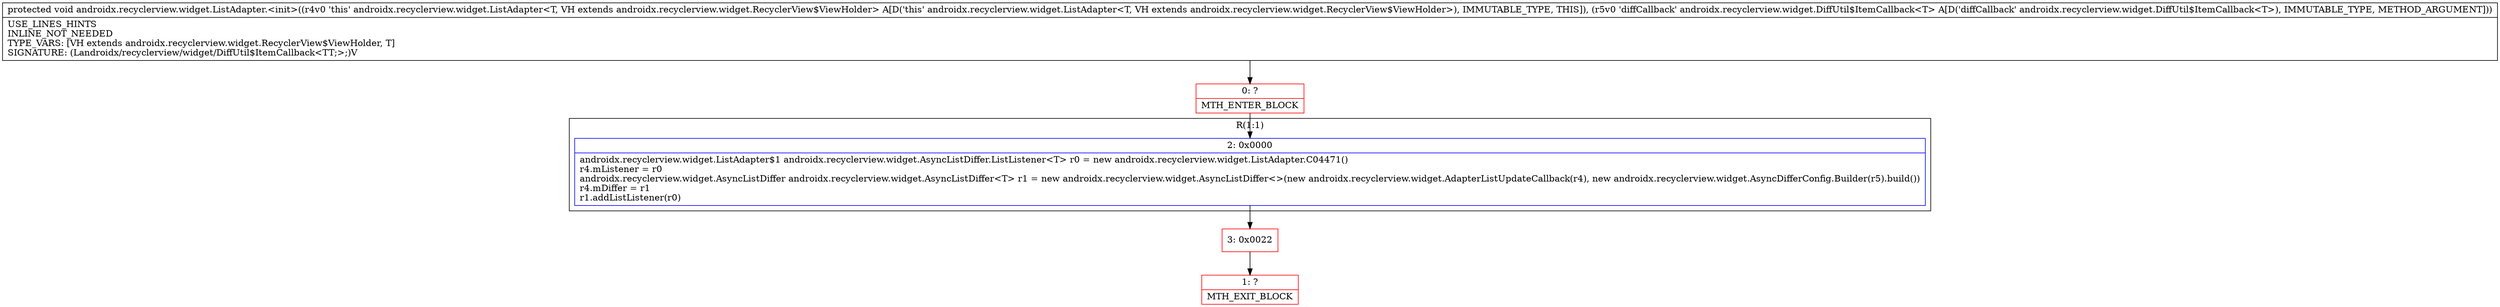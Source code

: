 digraph "CFG forandroidx.recyclerview.widget.ListAdapter.\<init\>(Landroidx\/recyclerview\/widget\/DiffUtil$ItemCallback;)V" {
subgraph cluster_Region_1243648733 {
label = "R(1:1)";
node [shape=record,color=blue];
Node_2 [shape=record,label="{2\:\ 0x0000|androidx.recyclerview.widget.ListAdapter$1 androidx.recyclerview.widget.AsyncListDiffer.ListListener\<T\> r0 = new androidx.recyclerview.widget.ListAdapter.C04471()\lr4.mListener = r0\landroidx.recyclerview.widget.AsyncListDiffer androidx.recyclerview.widget.AsyncListDiffer\<T\> r1 = new androidx.recyclerview.widget.AsyncListDiffer\<\>(new androidx.recyclerview.widget.AdapterListUpdateCallback(r4), new androidx.recyclerview.widget.AsyncDifferConfig.Builder(r5).build())\lr4.mDiffer = r1\lr1.addListListener(r0)\l}"];
}
Node_0 [shape=record,color=red,label="{0\:\ ?|MTH_ENTER_BLOCK\l}"];
Node_3 [shape=record,color=red,label="{3\:\ 0x0022}"];
Node_1 [shape=record,color=red,label="{1\:\ ?|MTH_EXIT_BLOCK\l}"];
MethodNode[shape=record,label="{protected void androidx.recyclerview.widget.ListAdapter.\<init\>((r4v0 'this' androidx.recyclerview.widget.ListAdapter\<T, VH extends androidx.recyclerview.widget.RecyclerView$ViewHolder\> A[D('this' androidx.recyclerview.widget.ListAdapter\<T, VH extends androidx.recyclerview.widget.RecyclerView$ViewHolder\>), IMMUTABLE_TYPE, THIS]), (r5v0 'diffCallback' androidx.recyclerview.widget.DiffUtil$ItemCallback\<T\> A[D('diffCallback' androidx.recyclerview.widget.DiffUtil$ItemCallback\<T\>), IMMUTABLE_TYPE, METHOD_ARGUMENT]))  | USE_LINES_HINTS\lINLINE_NOT_NEEDED\lTYPE_VARS: [VH extends androidx.recyclerview.widget.RecyclerView$ViewHolder, T]\lSIGNATURE: (Landroidx\/recyclerview\/widget\/DiffUtil$ItemCallback\<TT;\>;)V\l}"];
MethodNode -> Node_0;Node_2 -> Node_3;
Node_0 -> Node_2;
Node_3 -> Node_1;
}

